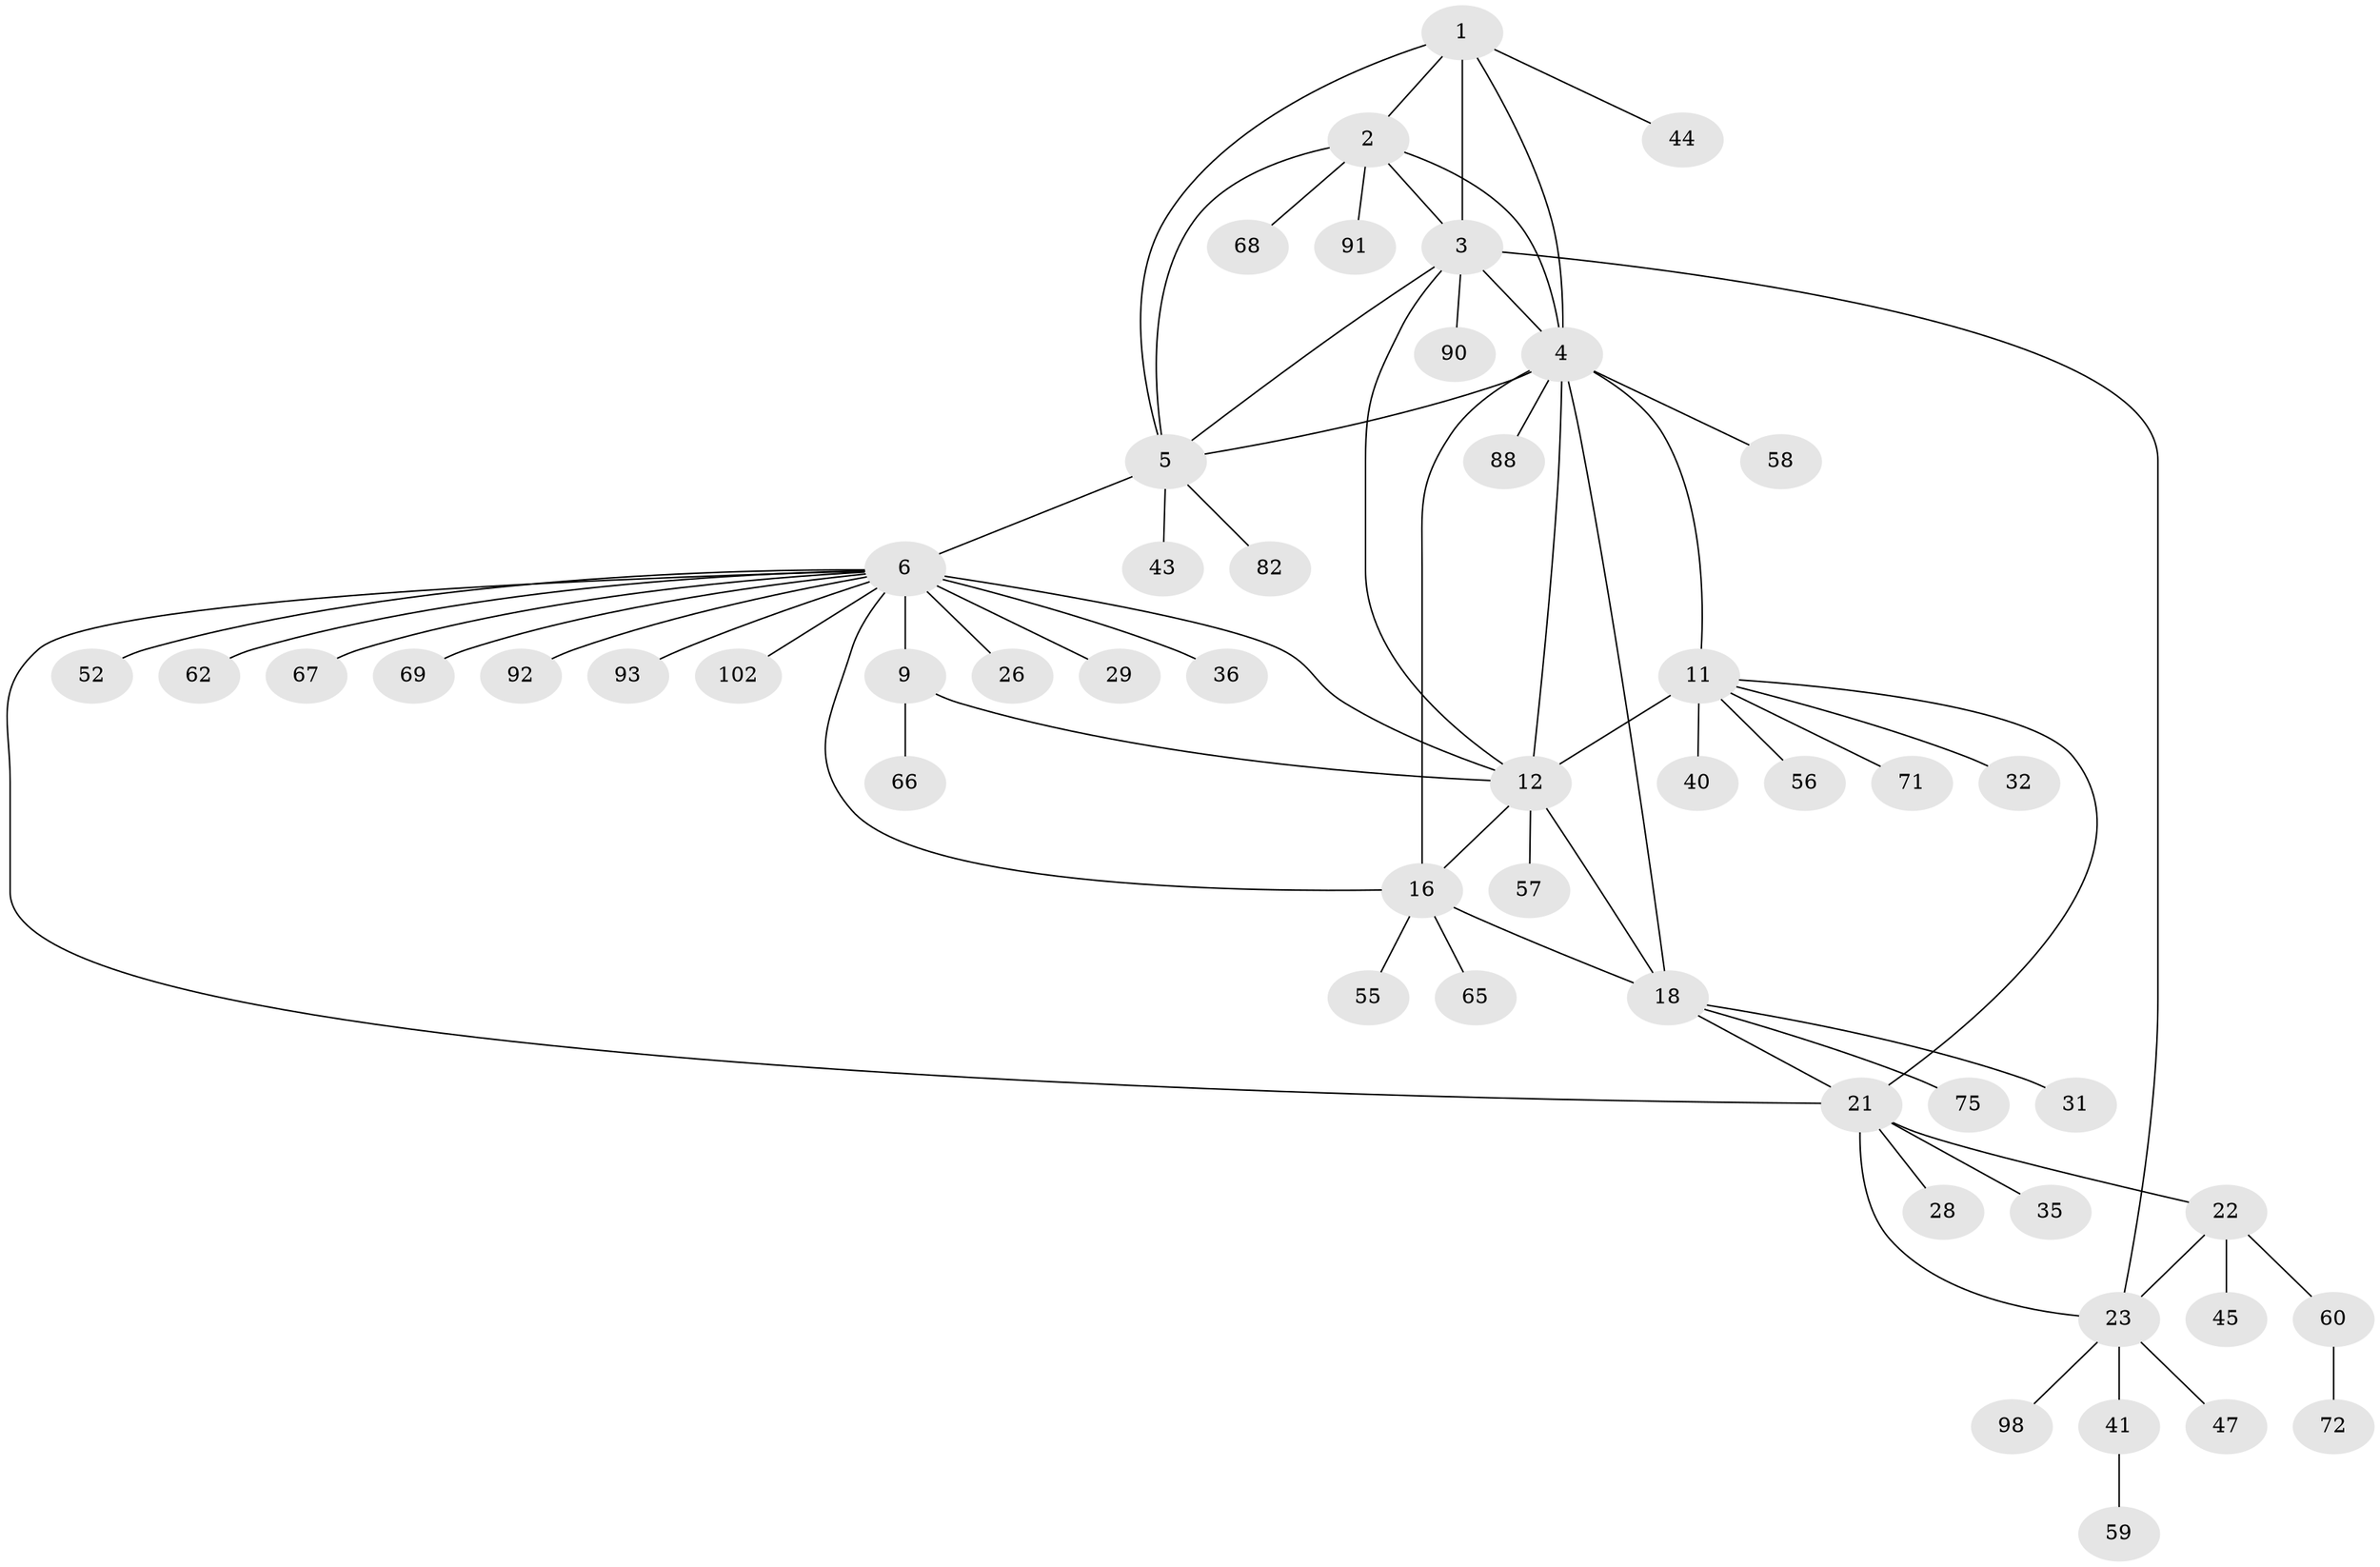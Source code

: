 // original degree distribution, {6: 0.058823529411764705, 7: 0.049019607843137254, 9: 0.049019607843137254, 10: 0.0196078431372549, 4: 0.00980392156862745, 14: 0.00980392156862745, 8: 0.029411764705882353, 5: 0.0196078431372549, 2: 0.10784313725490197, 3: 0.0392156862745098, 1: 0.6078431372549019}
// Generated by graph-tools (version 1.1) at 2025/15/03/09/25 04:15:45]
// undirected, 51 vertices, 68 edges
graph export_dot {
graph [start="1"]
  node [color=gray90,style=filled];
  1 [super="+97+27"];
  2;
  3;
  4 [super="+20+30"];
  5;
  6 [super="+8+99+85+39+7+42"];
  9 [super="+70"];
  11 [super="+46+14"];
  12 [super="+64+13+38+15+50"];
  16 [super="+81+19+49"];
  18;
  21;
  22 [super="+76+101"];
  23 [super="+24+54+25"];
  26 [super="+51"];
  28;
  29;
  31 [super="+63"];
  32;
  35;
  36 [super="+78+96"];
  40;
  41;
  43;
  44;
  45;
  47;
  52;
  55;
  56;
  57 [super="+94"];
  58;
  59;
  60;
  62;
  65;
  66;
  67;
  68 [super="+77"];
  69;
  71;
  72;
  75;
  82;
  88 [super="+100"];
  90;
  91;
  92;
  93;
  98;
  102;
  1 -- 2;
  1 -- 3;
  1 -- 4;
  1 -- 5;
  1 -- 44;
  2 -- 3;
  2 -- 4;
  2 -- 5;
  2 -- 68;
  2 -- 91;
  3 -- 4;
  3 -- 5;
  3 -- 23;
  3 -- 90;
  3 -- 12;
  4 -- 5;
  4 -- 58;
  4 -- 88;
  4 -- 16 [weight=2];
  4 -- 18;
  4 -- 12;
  4 -- 11;
  5 -- 43;
  5 -- 82;
  5 -- 6;
  6 -- 9 [weight=4];
  6 -- 21;
  6 -- 52;
  6 -- 67;
  6 -- 69;
  6 -- 102;
  6 -- 26;
  6 -- 92;
  6 -- 93;
  6 -- 62;
  6 -- 16 [weight=2];
  6 -- 36;
  6 -- 12 [weight=3];
  6 -- 29;
  9 -- 66;
  9 -- 12;
  11 -- 12 [weight=6];
  11 -- 21;
  11 -- 32;
  11 -- 40;
  11 -- 71;
  11 -- 56;
  12 -- 16 [weight=2];
  12 -- 18;
  12 -- 57;
  16 -- 18 [weight=2];
  16 -- 65;
  16 -- 55;
  18 -- 21;
  18 -- 31;
  18 -- 75;
  21 -- 22;
  21 -- 23 [weight=3];
  21 -- 28;
  21 -- 35;
  22 -- 23 [weight=3];
  22 -- 45;
  22 -- 60;
  23 -- 98;
  23 -- 47;
  23 -- 41;
  41 -- 59;
  60 -- 72;
}
